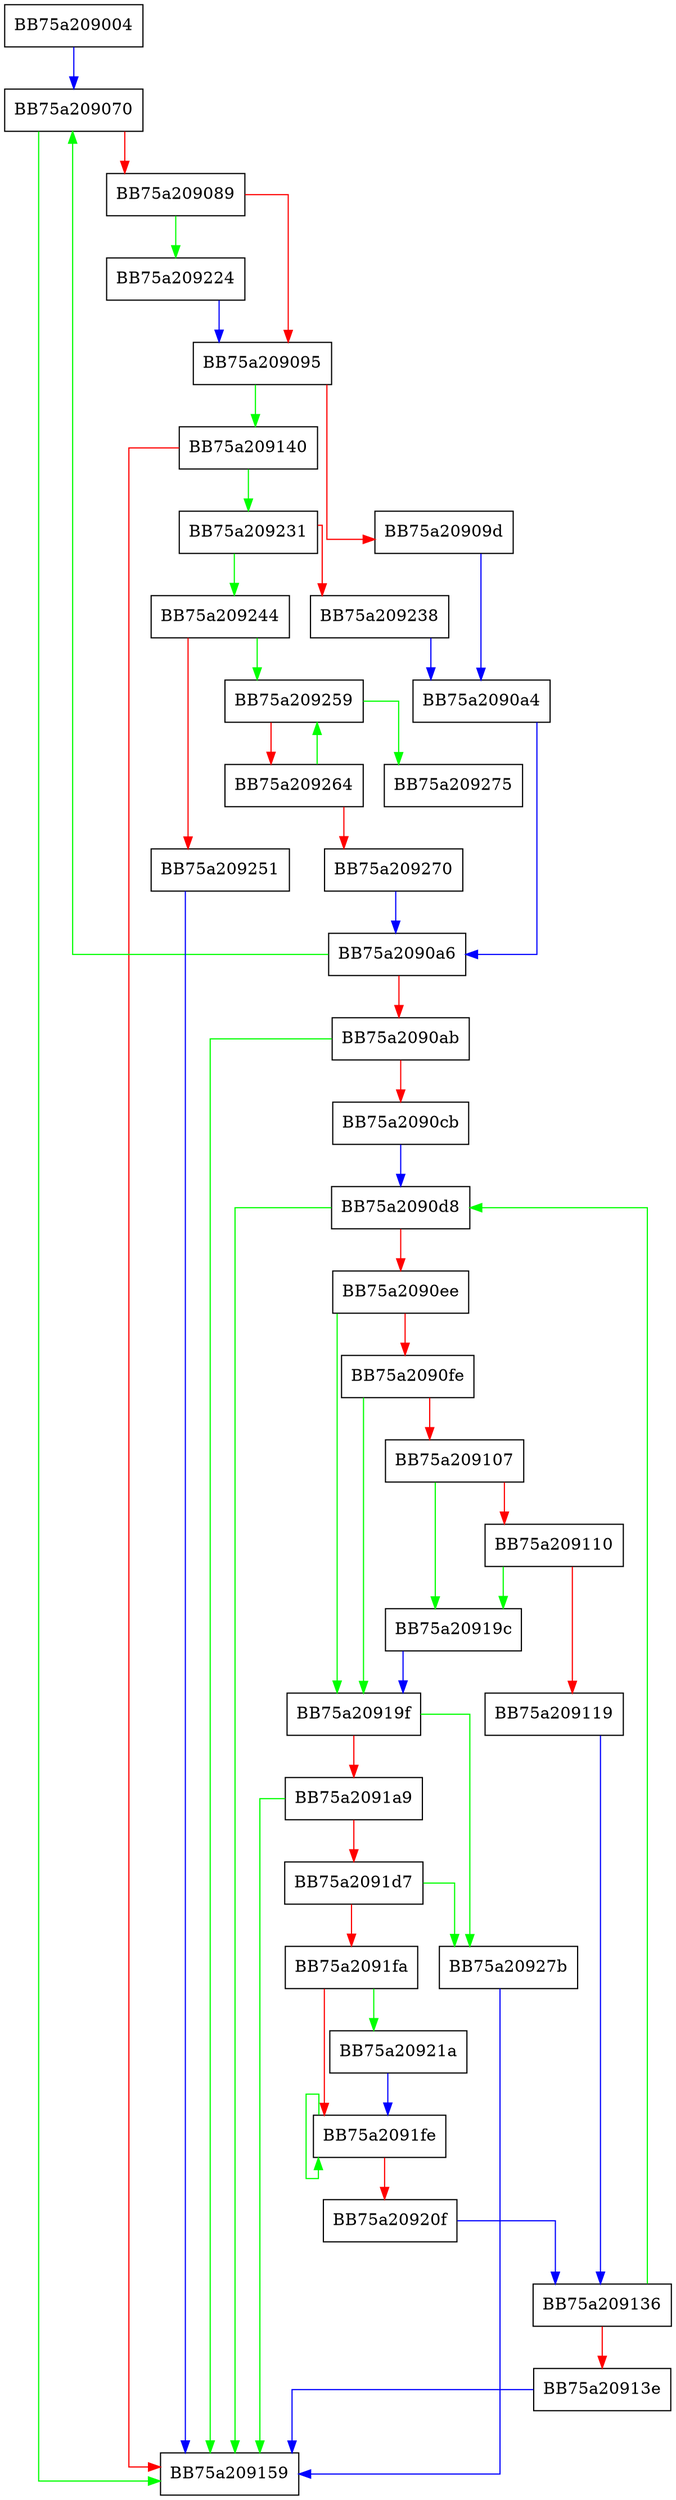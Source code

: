 digraph ReadLengths {
  node [shape="box"];
  graph [splines=ortho];
  BB75a209004 -> BB75a209070 [color="blue"];
  BB75a209070 -> BB75a209159 [color="green"];
  BB75a209070 -> BB75a209089 [color="red"];
  BB75a209089 -> BB75a209224 [color="green"];
  BB75a209089 -> BB75a209095 [color="red"];
  BB75a209095 -> BB75a209140 [color="green"];
  BB75a209095 -> BB75a20909d [color="red"];
  BB75a20909d -> BB75a2090a4 [color="blue"];
  BB75a2090a4 -> BB75a2090a6 [color="blue"];
  BB75a2090a6 -> BB75a209070 [color="green"];
  BB75a2090a6 -> BB75a2090ab [color="red"];
  BB75a2090ab -> BB75a209159 [color="green"];
  BB75a2090ab -> BB75a2090cb [color="red"];
  BB75a2090cb -> BB75a2090d8 [color="blue"];
  BB75a2090d8 -> BB75a209159 [color="green"];
  BB75a2090d8 -> BB75a2090ee [color="red"];
  BB75a2090ee -> BB75a20919f [color="green"];
  BB75a2090ee -> BB75a2090fe [color="red"];
  BB75a2090fe -> BB75a20919f [color="green"];
  BB75a2090fe -> BB75a209107 [color="red"];
  BB75a209107 -> BB75a20919c [color="green"];
  BB75a209107 -> BB75a209110 [color="red"];
  BB75a209110 -> BB75a20919c [color="green"];
  BB75a209110 -> BB75a209119 [color="red"];
  BB75a209119 -> BB75a209136 [color="blue"];
  BB75a209136 -> BB75a2090d8 [color="green"];
  BB75a209136 -> BB75a20913e [color="red"];
  BB75a20913e -> BB75a209159 [color="blue"];
  BB75a209140 -> BB75a209231 [color="green"];
  BB75a209140 -> BB75a209159 [color="red"];
  BB75a20919c -> BB75a20919f [color="blue"];
  BB75a20919f -> BB75a20927b [color="green"];
  BB75a20919f -> BB75a2091a9 [color="red"];
  BB75a2091a9 -> BB75a209159 [color="green"];
  BB75a2091a9 -> BB75a2091d7 [color="red"];
  BB75a2091d7 -> BB75a20927b [color="green"];
  BB75a2091d7 -> BB75a2091fa [color="red"];
  BB75a2091fa -> BB75a20921a [color="green"];
  BB75a2091fa -> BB75a2091fe [color="red"];
  BB75a2091fe -> BB75a2091fe [color="green"];
  BB75a2091fe -> BB75a20920f [color="red"];
  BB75a20920f -> BB75a209136 [color="blue"];
  BB75a20921a -> BB75a2091fe [color="blue"];
  BB75a209224 -> BB75a209095 [color="blue"];
  BB75a209231 -> BB75a209244 [color="green"];
  BB75a209231 -> BB75a209238 [color="red"];
  BB75a209238 -> BB75a2090a4 [color="blue"];
  BB75a209244 -> BB75a209259 [color="green"];
  BB75a209244 -> BB75a209251 [color="red"];
  BB75a209251 -> BB75a209159 [color="blue"];
  BB75a209259 -> BB75a209275 [color="green"];
  BB75a209259 -> BB75a209264 [color="red"];
  BB75a209264 -> BB75a209259 [color="green"];
  BB75a209264 -> BB75a209270 [color="red"];
  BB75a209270 -> BB75a2090a6 [color="blue"];
  BB75a20927b -> BB75a209159 [color="blue"];
}